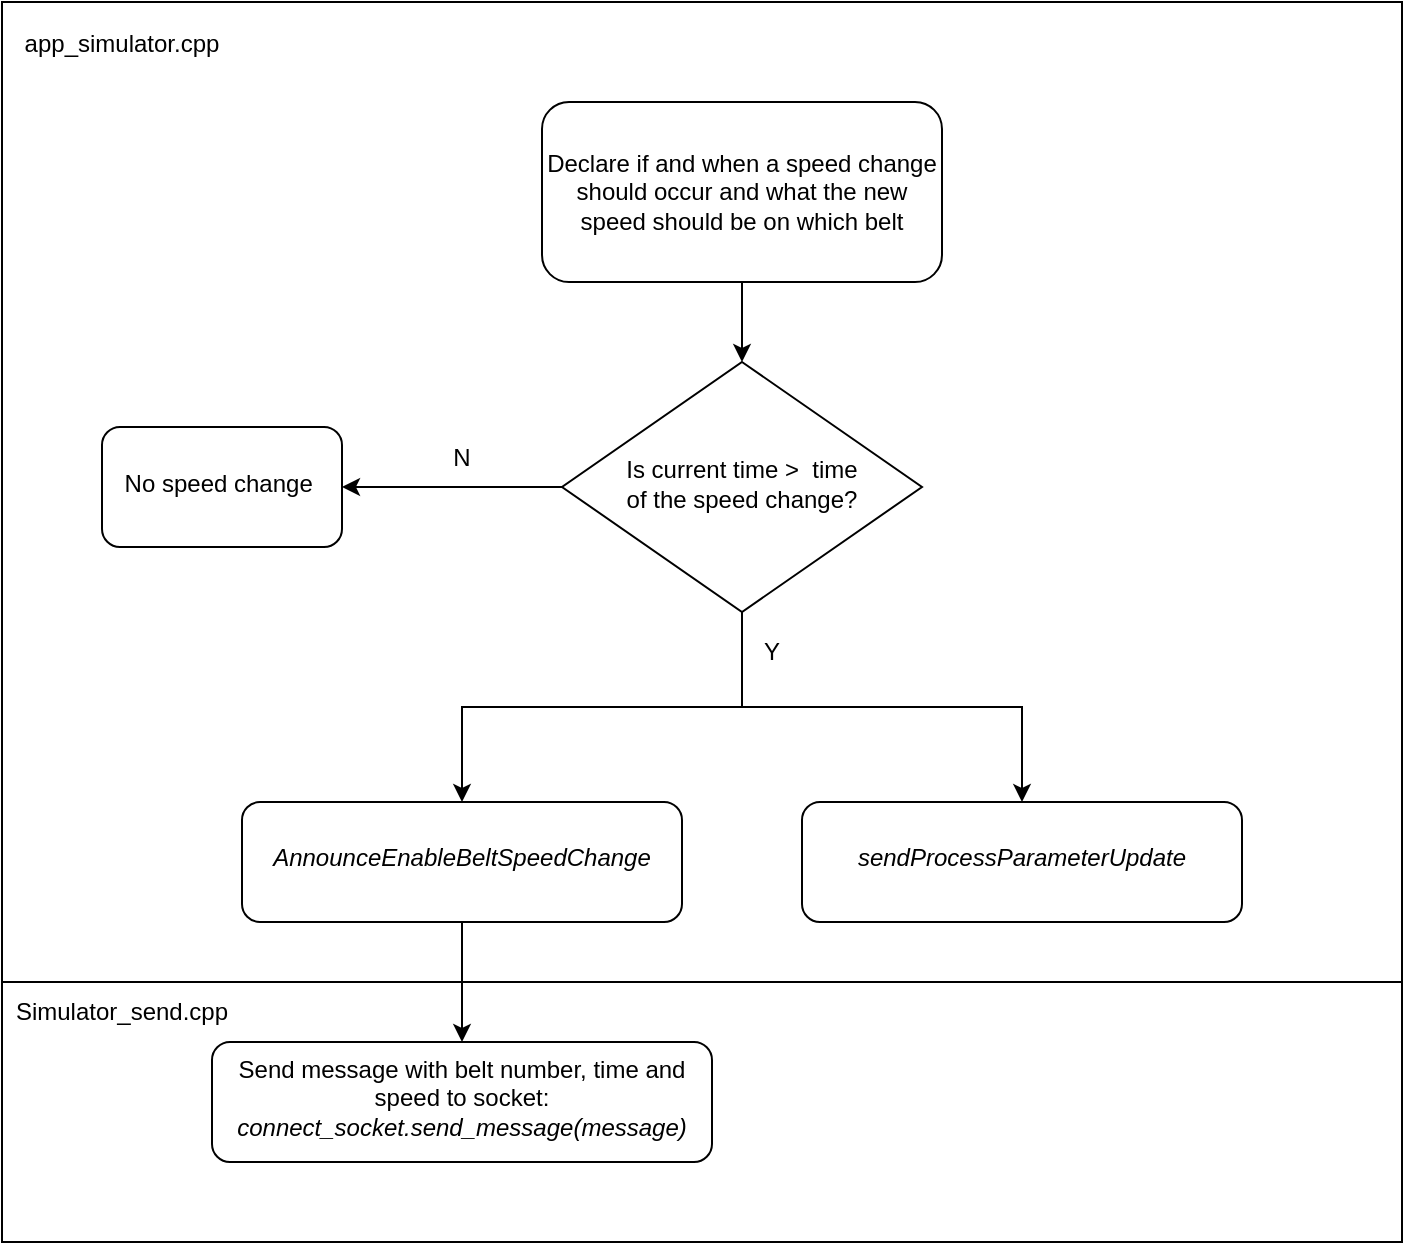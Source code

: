 <mxfile version="18.0.2" type="github">
  <diagram id="6dGspaSZ-LBUG3jmxN4q" name="Page-1">
    <mxGraphModel dx="1221" dy="681" grid="1" gridSize="10" guides="1" tooltips="1" connect="1" arrows="1" fold="1" page="1" pageScale="1" pageWidth="3300" pageHeight="4681" math="0" shadow="0">
      <root>
        <mxCell id="0" />
        <mxCell id="1" parent="0" />
        <mxCell id="nNCJjdia4qGImyiOLjnr-1" value="" style="whiteSpace=wrap;html=1;fillColor=none;" vertex="1" parent="1">
          <mxGeometry x="510" y="80" width="700" height="490" as="geometry" />
        </mxCell>
        <mxCell id="nNCJjdia4qGImyiOLjnr-2" value="" style="edgeStyle=orthogonalEdgeStyle;rounded=0;orthogonalLoop=1;jettySize=auto;html=1;" edge="1" parent="1" source="nNCJjdia4qGImyiOLjnr-3" target="nNCJjdia4qGImyiOLjnr-7">
          <mxGeometry relative="1" as="geometry" />
        </mxCell>
        <mxCell id="nNCJjdia4qGImyiOLjnr-3" value="Declare if and when a speed change should occur and what the new speed should be on which belt" style="rounded=1;whiteSpace=wrap;html=1;fontSize=12;glass=0;strokeWidth=1;shadow=0;" vertex="1" parent="1">
          <mxGeometry x="780" y="130" width="200" height="90" as="geometry" />
        </mxCell>
        <mxCell id="nNCJjdia4qGImyiOLjnr-4" value="" style="edgeStyle=orthogonalEdgeStyle;rounded=0;orthogonalLoop=1;jettySize=auto;html=1;" edge="1" parent="1" source="nNCJjdia4qGImyiOLjnr-7" target="nNCJjdia4qGImyiOLjnr-8">
          <mxGeometry relative="1" as="geometry" />
        </mxCell>
        <mxCell id="nNCJjdia4qGImyiOLjnr-5" value="" style="edgeStyle=orthogonalEdgeStyle;rounded=0;orthogonalLoop=1;jettySize=auto;html=1;" edge="1" parent="1" source="nNCJjdia4qGImyiOLjnr-7" target="nNCJjdia4qGImyiOLjnr-10">
          <mxGeometry relative="1" as="geometry" />
        </mxCell>
        <mxCell id="nNCJjdia4qGImyiOLjnr-6" style="edgeStyle=orthogonalEdgeStyle;rounded=0;orthogonalLoop=1;jettySize=auto;html=1;" edge="1" parent="1" source="nNCJjdia4qGImyiOLjnr-7" target="nNCJjdia4qGImyiOLjnr-11">
          <mxGeometry relative="1" as="geometry" />
        </mxCell>
        <mxCell id="nNCJjdia4qGImyiOLjnr-7" value="Is current time &amp;gt;&amp;nbsp; time &lt;br&gt;of the speed change?" style="rhombus;whiteSpace=wrap;html=1;shadow=0;fontFamily=Helvetica;fontSize=12;align=center;strokeWidth=1;spacing=6;spacingTop=-4;" vertex="1" parent="1">
          <mxGeometry x="790" y="260" width="180" height="125" as="geometry" />
        </mxCell>
        <mxCell id="nNCJjdia4qGImyiOLjnr-8" value="No speed change&amp;nbsp;" style="rounded=1;whiteSpace=wrap;html=1;shadow=0;strokeWidth=1;spacing=6;spacingTop=-4;" vertex="1" parent="1">
          <mxGeometry x="560" y="292.5" width="120" height="60" as="geometry" />
        </mxCell>
        <mxCell id="nNCJjdia4qGImyiOLjnr-9" value="" style="edgeStyle=orthogonalEdgeStyle;rounded=0;orthogonalLoop=1;jettySize=auto;html=1;" edge="1" parent="1" source="nNCJjdia4qGImyiOLjnr-10" target="nNCJjdia4qGImyiOLjnr-12">
          <mxGeometry relative="1" as="geometry" />
        </mxCell>
        <mxCell id="nNCJjdia4qGImyiOLjnr-10" value="&lt;i&gt;AnnounceEnableBeltSpeedChange&lt;/i&gt;" style="rounded=1;whiteSpace=wrap;html=1;shadow=0;strokeWidth=1;spacing=6;spacingTop=-4;" vertex="1" parent="1">
          <mxGeometry x="630" y="480" width="220" height="60" as="geometry" />
        </mxCell>
        <mxCell id="nNCJjdia4qGImyiOLjnr-11" value="&lt;i&gt;sendProcessParameterUpdate&lt;/i&gt;" style="rounded=1;whiteSpace=wrap;html=1;shadow=0;strokeWidth=1;spacing=6;spacingTop=-4;" vertex="1" parent="1">
          <mxGeometry x="910" y="480" width="220" height="60" as="geometry" />
        </mxCell>
        <mxCell id="nNCJjdia4qGImyiOLjnr-12" value="Send message with belt number, time and speed to socket:&lt;br&gt;&lt;i&gt;connect_socket.send_message(message)&lt;/i&gt;" style="rounded=1;whiteSpace=wrap;html=1;shadow=0;strokeWidth=1;spacing=6;spacingTop=-4;" vertex="1" parent="1">
          <mxGeometry x="615" y="600" width="250" height="60" as="geometry" />
        </mxCell>
        <mxCell id="nNCJjdia4qGImyiOLjnr-13" value="app_simulator.cpp" style="text;html=1;strokeColor=none;fillColor=none;align=center;verticalAlign=middle;whiteSpace=wrap;rounded=0;" vertex="1" parent="1">
          <mxGeometry x="540" y="86" width="60" height="30" as="geometry" />
        </mxCell>
        <mxCell id="nNCJjdia4qGImyiOLjnr-14" value="" style="whiteSpace=wrap;html=1;fillColor=none;" vertex="1" parent="1">
          <mxGeometry x="510" y="570" width="700" height="130" as="geometry" />
        </mxCell>
        <mxCell id="nNCJjdia4qGImyiOLjnr-15" value="Simulator_send.cpp" style="text;html=1;strokeColor=none;fillColor=none;align=center;verticalAlign=middle;whiteSpace=wrap;rounded=0;" vertex="1" parent="1">
          <mxGeometry x="540" y="570" width="60" height="30" as="geometry" />
        </mxCell>
        <mxCell id="nNCJjdia4qGImyiOLjnr-16" value="Y" style="text;html=1;strokeColor=none;fillColor=none;align=center;verticalAlign=middle;whiteSpace=wrap;rounded=0;" vertex="1" parent="1">
          <mxGeometry x="865" y="390" width="60" height="30" as="geometry" />
        </mxCell>
        <mxCell id="nNCJjdia4qGImyiOLjnr-17" value="N" style="text;html=1;strokeColor=none;fillColor=none;align=center;verticalAlign=middle;whiteSpace=wrap;rounded=0;" vertex="1" parent="1">
          <mxGeometry x="710" y="292.5" width="60" height="30" as="geometry" />
        </mxCell>
      </root>
    </mxGraphModel>
  </diagram>
</mxfile>
